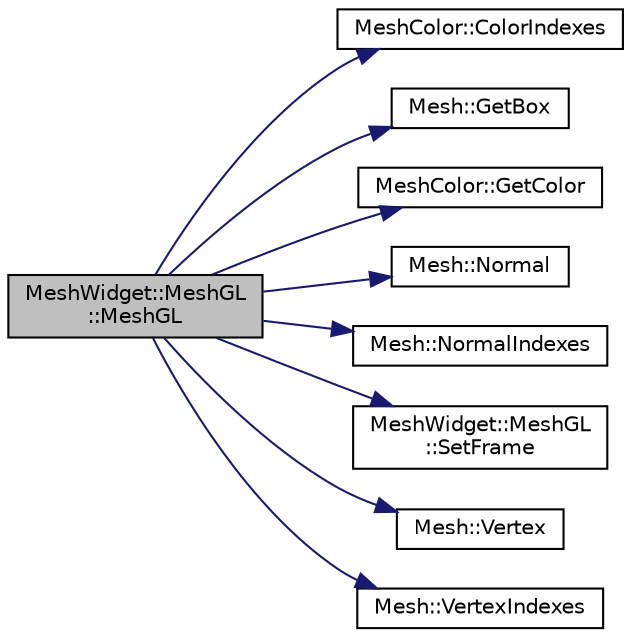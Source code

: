 digraph "MeshWidget::MeshGL::MeshGL"
{
 // LATEX_PDF_SIZE
  edge [fontname="Helvetica",fontsize="10",labelfontname="Helvetica",labelfontsize="10"];
  node [fontname="Helvetica",fontsize="10",shape=record];
  rankdir="LR";
  Node1 [label="MeshWidget::MeshGL\l::MeshGL",height=0.2,width=0.4,color="black", fillcolor="grey75", style="filled", fontcolor="black",tooltip="Constructor from a MeshColor and a frame scaled."];
  Node1 -> Node2 [color="midnightblue",fontsize="10",style="solid",fontname="Helvetica"];
  Node2 [label="MeshColor::ColorIndexes",height=0.2,width=0.4,color="black", fillcolor="white", style="filled",URL="$class_mesh_color.html#abd361062bf4287f4b351296a78618394",tooltip="Return the set of color indices."];
  Node1 -> Node3 [color="midnightblue",fontsize="10",style="solid",fontname="Helvetica"];
  Node3 [label="Mesh::GetBox",height=0.2,width=0.4,color="black", fillcolor="white", style="filled",URL="$class_mesh.html#a276315803400b4a6cd564e6e9593034e",tooltip="Compute the bounding box of the object."];
  Node1 -> Node4 [color="midnightblue",fontsize="10",style="solid",fontname="Helvetica"];
  Node4 [label="MeshColor::GetColor",height=0.2,width=0.4,color="black", fillcolor="white", style="filled",URL="$class_mesh_color.html#a7588e03dc75334db355829bd436efcd9",tooltip="Get a color."];
  Node1 -> Node5 [color="midnightblue",fontsize="10",style="solid",fontname="Helvetica"];
  Node5 [label="Mesh::Normal",height=0.2,width=0.4,color="black", fillcolor="white", style="filled",URL="$class_mesh.html#ad534b66d610dc330d9749fa9e93c3331",tooltip="Get a normal."];
  Node1 -> Node6 [color="midnightblue",fontsize="10",style="solid",fontname="Helvetica"];
  Node6 [label="Mesh::NormalIndexes",height=0.2,width=0.4,color="black", fillcolor="white", style="filled",URL="$class_mesh.html#a6424ad91bbaa4bc9e43e50ce9789731e",tooltip="Return the set of normal indexes."];
  Node1 -> Node7 [color="midnightblue",fontsize="10",style="solid",fontname="Helvetica"];
  Node7 [label="MeshWidget::MeshGL\l::SetFrame",height=0.2,width=0.4,color="black", fillcolor="white", style="filled",URL="$class_mesh_widget_1_1_mesh_g_l.html#ab906200c678593dd9d6ec3e81a840964",tooltip=" "];
  Node1 -> Node8 [color="midnightblue",fontsize="10",style="solid",fontname="Helvetica"];
  Node8 [label="Mesh::Vertex",height=0.2,width=0.4,color="black", fillcolor="white", style="filled",URL="$class_mesh.html#a5d336174f5896f38d838a277d67b95b2",tooltip="Get a vertex."];
  Node1 -> Node9 [color="midnightblue",fontsize="10",style="solid",fontname="Helvetica"];
  Node9 [label="Mesh::VertexIndexes",height=0.2,width=0.4,color="black", fillcolor="white", style="filled",URL="$class_mesh.html#a1de883b462f725a7763983ef07196f01",tooltip="Return the set of vertex indexes."];
}
